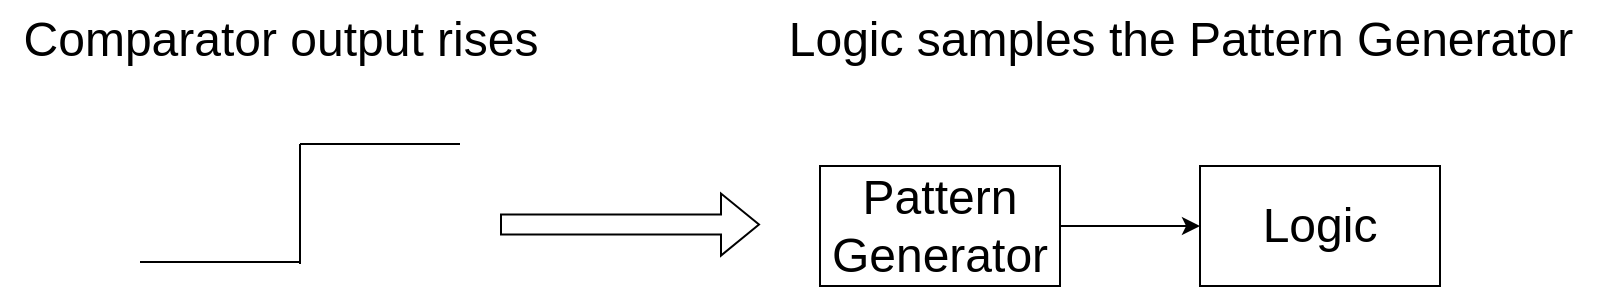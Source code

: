 <mxfile version="24.8.3">
  <diagram name="Page-1" id="5yACLu_tYYQ9U0vQjmjW">
    <mxGraphModel dx="2608" dy="-588" grid="1" gridSize="10" guides="1" tooltips="1" connect="1" arrows="1" fold="1" page="1" pageScale="1" pageWidth="827" pageHeight="1169" math="0" shadow="0">
      <root>
        <mxCell id="0" />
        <mxCell id="1" parent="0" />
        <mxCell id="UiUJdN5zVrT5HYEZLua9-12" value="" style="endArrow=none;html=1;rounded=0;" parent="1" edge="1">
          <mxGeometry width="50" height="50" relative="1" as="geometry">
            <mxPoint x="-770" y="1300" as="sourcePoint" />
            <mxPoint x="-690" y="1300" as="targetPoint" />
          </mxGeometry>
        </mxCell>
        <mxCell id="UiUJdN5zVrT5HYEZLua9-13" value="" style="endArrow=none;html=1;rounded=0;" parent="1" edge="1">
          <mxGeometry width="50" height="50" relative="1" as="geometry">
            <mxPoint x="-690" y="1301" as="sourcePoint" />
            <mxPoint x="-690" y="1241" as="targetPoint" />
          </mxGeometry>
        </mxCell>
        <mxCell id="UiUJdN5zVrT5HYEZLua9-16" value="" style="endArrow=none;html=1;rounded=0;" parent="1" edge="1">
          <mxGeometry width="50" height="50" relative="1" as="geometry">
            <mxPoint x="-690" y="1241" as="sourcePoint" />
            <mxPoint x="-610" y="1241" as="targetPoint" />
          </mxGeometry>
        </mxCell>
        <mxCell id="lRFk7MbAO2a7tx0u4MGu-10" value="&lt;font style=&quot;font-size: 24px;&quot;&gt;Comparator output rises&lt;/font&gt;" style="text;html=1;align=center;verticalAlign=middle;resizable=0;points=[];autosize=1;strokeColor=none;fillColor=none;" parent="1" vertex="1">
          <mxGeometry x="-840" y="1169" width="280" height="40" as="geometry" />
        </mxCell>
        <mxCell id="lRFk7MbAO2a7tx0u4MGu-14" value="" style="shape=flexArrow;endArrow=classic;html=1;rounded=0;" parent="1" edge="1">
          <mxGeometry width="50" height="50" relative="1" as="geometry">
            <mxPoint x="-590" y="1281.29" as="sourcePoint" />
            <mxPoint x="-460" y="1281.29" as="targetPoint" />
          </mxGeometry>
        </mxCell>
        <mxCell id="lRFk7MbAO2a7tx0u4MGu-16" value="&lt;font style=&quot;font-size: 24px;&quot;&gt;Pattern Generator&lt;/font&gt;" style="rounded=0;whiteSpace=wrap;html=1;" parent="1" vertex="1">
          <mxGeometry x="-430" y="1252" width="120" height="60" as="geometry" />
        </mxCell>
        <mxCell id="lRFk7MbAO2a7tx0u4MGu-17" value="&lt;font style=&quot;font-size: 24px;&quot;&gt;Logic&lt;/font&gt;" style="rounded=0;whiteSpace=wrap;html=1;" parent="1" vertex="1">
          <mxGeometry x="-240" y="1252" width="120" height="60" as="geometry" />
        </mxCell>
        <mxCell id="lRFk7MbAO2a7tx0u4MGu-23" value="" style="endArrow=classic;html=1;rounded=0;entryX=0;entryY=0.5;entryDx=0;entryDy=0;exitX=1;exitY=0.5;exitDx=0;exitDy=0;" parent="1" source="lRFk7MbAO2a7tx0u4MGu-16" target="lRFk7MbAO2a7tx0u4MGu-17" edge="1">
          <mxGeometry width="50" height="50" relative="1" as="geometry">
            <mxPoint x="-300" y="1282" as="sourcePoint" />
            <mxPoint x="-350" y="1227" as="targetPoint" />
          </mxGeometry>
        </mxCell>
        <mxCell id="lRFk7MbAO2a7tx0u4MGu-24" value="&lt;font style=&quot;font-size: 24px;&quot;&gt;Logic samples the Pattern Generator&lt;/font&gt;" style="text;html=1;align=center;verticalAlign=middle;resizable=0;points=[];autosize=1;strokeColor=none;fillColor=none;" parent="1" vertex="1">
          <mxGeometry x="-460" y="1169" width="420" height="40" as="geometry" />
        </mxCell>
      </root>
    </mxGraphModel>
  </diagram>
</mxfile>
